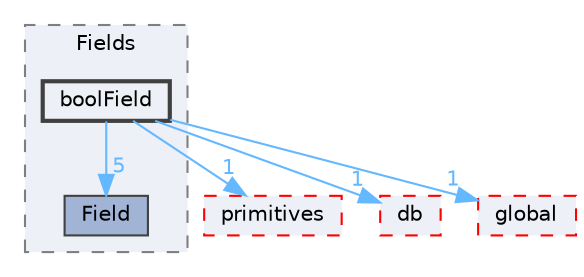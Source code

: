 digraph "src/OpenFOAM/fields/Fields/boolField"
{
 // LATEX_PDF_SIZE
  bgcolor="transparent";
  edge [fontname=Helvetica,fontsize=10,labelfontname=Helvetica,labelfontsize=10];
  node [fontname=Helvetica,fontsize=10,shape=box,height=0.2,width=0.4];
  compound=true
  subgraph clusterdir_7d364942a13d3ce50f6681364b448a98 {
    graph [ bgcolor="#edf0f7", pencolor="grey50", label="Fields", fontname=Helvetica,fontsize=10 style="filled,dashed", URL="dir_7d364942a13d3ce50f6681364b448a98.html",tooltip=""]
  dir_4ebd9bc21e2e523c28661f024575b5ba [label="Field", fillcolor="#a2b4d6", color="grey25", style="filled", URL="dir_4ebd9bc21e2e523c28661f024575b5ba.html",tooltip=""];
  dir_03a41c4671fd32e991e7ec03e50264a3 [label="boolField", fillcolor="#edf0f7", color="grey25", style="filled,bold", URL="dir_03a41c4671fd32e991e7ec03e50264a3.html",tooltip=""];
  }
  dir_3e50f45338116b169052b428016851aa [label="primitives", fillcolor="#edf0f7", color="red", style="filled,dashed", URL="dir_3e50f45338116b169052b428016851aa.html",tooltip=""];
  dir_63c634f7a7cfd679ac26c67fb30fc32f [label="db", fillcolor="#edf0f7", color="red", style="filled,dashed", URL="dir_63c634f7a7cfd679ac26c67fb30fc32f.html",tooltip=""];
  dir_8583492183f4d27c76555f8f333dd07b [label="global", fillcolor="#edf0f7", color="red", style="filled,dashed", URL="dir_8583492183f4d27c76555f8f333dd07b.html",tooltip=""];
  dir_03a41c4671fd32e991e7ec03e50264a3->dir_3e50f45338116b169052b428016851aa [headlabel="1", labeldistance=1.5 headhref="dir_000316_003069.html" href="dir_000316_003069.html" color="steelblue1" fontcolor="steelblue1"];
  dir_03a41c4671fd32e991e7ec03e50264a3->dir_4ebd9bc21e2e523c28661f024575b5ba [headlabel="5", labeldistance=1.5 headhref="dir_000316_001319.html" href="dir_000316_001319.html" color="steelblue1" fontcolor="steelblue1"];
  dir_03a41c4671fd32e991e7ec03e50264a3->dir_63c634f7a7cfd679ac26c67fb30fc32f [headlabel="1", labeldistance=1.5 headhref="dir_000316_000817.html" href="dir_000316_000817.html" color="steelblue1" fontcolor="steelblue1"];
  dir_03a41c4671fd32e991e7ec03e50264a3->dir_8583492183f4d27c76555f8f333dd07b [headlabel="1", labeldistance=1.5 headhref="dir_000316_001645.html" href="dir_000316_001645.html" color="steelblue1" fontcolor="steelblue1"];
}
